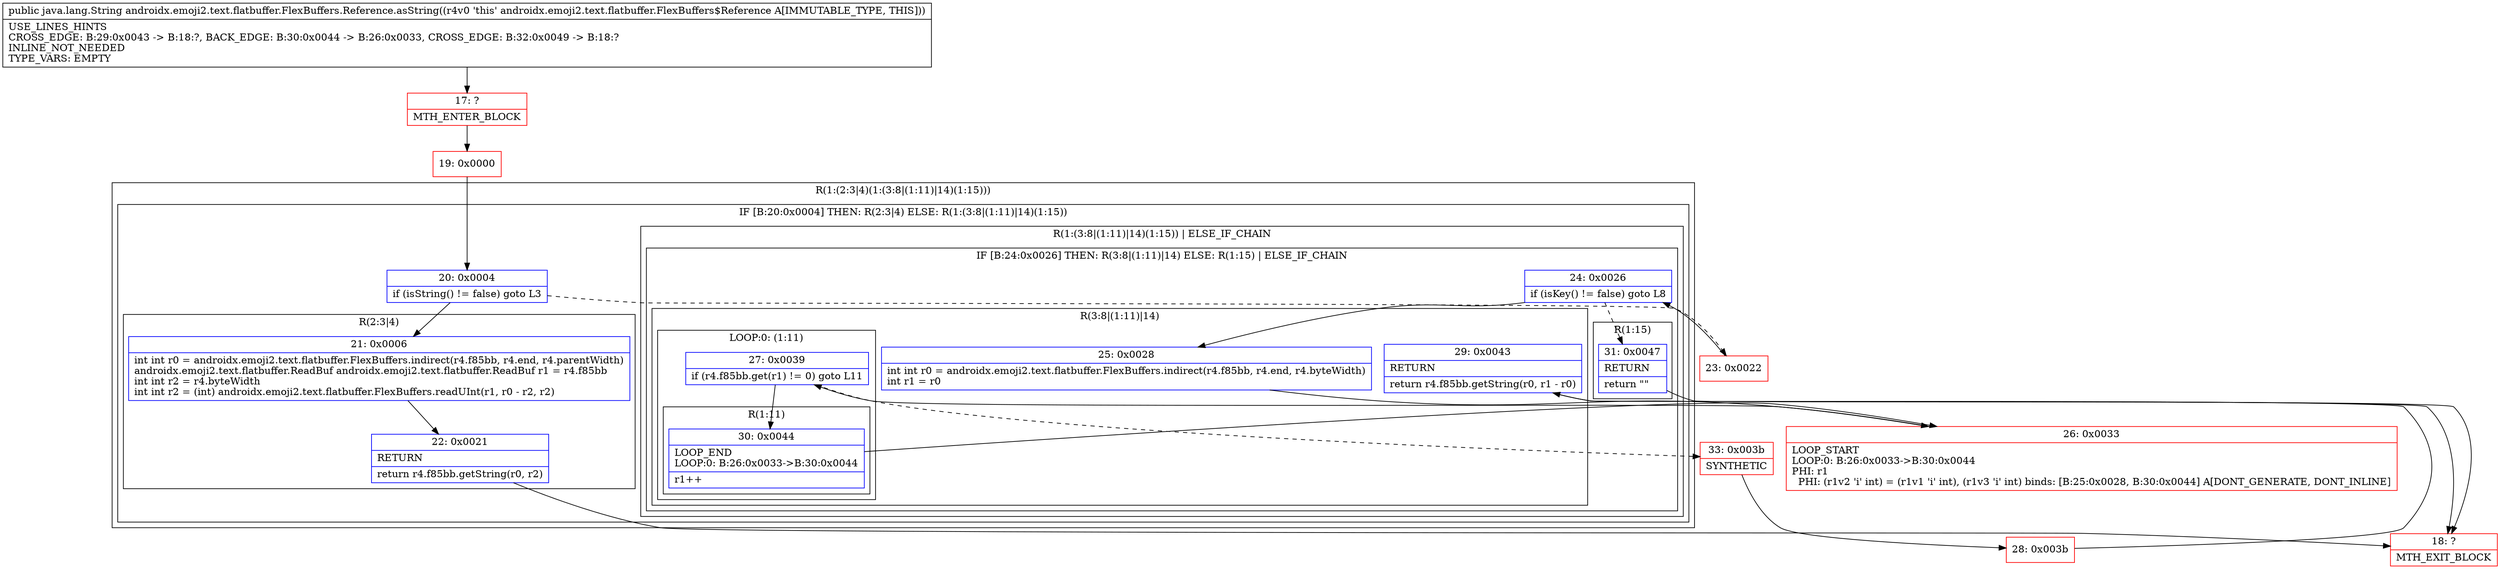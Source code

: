 digraph "CFG forandroidx.emoji2.text.flatbuffer.FlexBuffers.Reference.asString()Ljava\/lang\/String;" {
subgraph cluster_Region_788261130 {
label = "R(1:(2:3|4)(1:(3:8|(1:11)|14)(1:15)))";
node [shape=record,color=blue];
subgraph cluster_IfRegion_100975872 {
label = "IF [B:20:0x0004] THEN: R(2:3|4) ELSE: R(1:(3:8|(1:11)|14)(1:15))";
node [shape=record,color=blue];
Node_20 [shape=record,label="{20\:\ 0x0004|if (isString() != false) goto L3\l}"];
subgraph cluster_Region_238109507 {
label = "R(2:3|4)";
node [shape=record,color=blue];
Node_21 [shape=record,label="{21\:\ 0x0006|int int r0 = androidx.emoji2.text.flatbuffer.FlexBuffers.indirect(r4.f85bb, r4.end, r4.parentWidth)\landroidx.emoji2.text.flatbuffer.ReadBuf androidx.emoji2.text.flatbuffer.ReadBuf r1 = r4.f85bb\lint int r2 = r4.byteWidth\lint int r2 = (int) androidx.emoji2.text.flatbuffer.FlexBuffers.readUInt(r1, r0 \- r2, r2)\l}"];
Node_22 [shape=record,label="{22\:\ 0x0021|RETURN\l|return r4.f85bb.getString(r0, r2)\l}"];
}
subgraph cluster_Region_484943476 {
label = "R(1:(3:8|(1:11)|14)(1:15)) | ELSE_IF_CHAIN\l";
node [shape=record,color=blue];
subgraph cluster_IfRegion_1458816177 {
label = "IF [B:24:0x0026] THEN: R(3:8|(1:11)|14) ELSE: R(1:15) | ELSE_IF_CHAIN\l";
node [shape=record,color=blue];
Node_24 [shape=record,label="{24\:\ 0x0026|if (isKey() != false) goto L8\l}"];
subgraph cluster_Region_378860269 {
label = "R(3:8|(1:11)|14)";
node [shape=record,color=blue];
Node_25 [shape=record,label="{25\:\ 0x0028|int int r0 = androidx.emoji2.text.flatbuffer.FlexBuffers.indirect(r4.f85bb, r4.end, r4.byteWidth)\lint r1 = r0\l}"];
subgraph cluster_LoopRegion_251669433 {
label = "LOOP:0: (1:11)";
node [shape=record,color=blue];
Node_27 [shape=record,label="{27\:\ 0x0039|if (r4.f85bb.get(r1) != 0) goto L11\l}"];
subgraph cluster_Region_1930593019 {
label = "R(1:11)";
node [shape=record,color=blue];
Node_30 [shape=record,label="{30\:\ 0x0044|LOOP_END\lLOOP:0: B:26:0x0033\-\>B:30:0x0044\l|r1++\l}"];
}
}
Node_29 [shape=record,label="{29\:\ 0x0043|RETURN\l|return r4.f85bb.getString(r0, r1 \- r0)\l}"];
}
subgraph cluster_Region_657573084 {
label = "R(1:15)";
node [shape=record,color=blue];
Node_31 [shape=record,label="{31\:\ 0x0047|RETURN\l|return \"\"\l}"];
}
}
}
}
}
Node_17 [shape=record,color=red,label="{17\:\ ?|MTH_ENTER_BLOCK\l}"];
Node_19 [shape=record,color=red,label="{19\:\ 0x0000}"];
Node_18 [shape=record,color=red,label="{18\:\ ?|MTH_EXIT_BLOCK\l}"];
Node_23 [shape=record,color=red,label="{23\:\ 0x0022}"];
Node_26 [shape=record,color=red,label="{26\:\ 0x0033|LOOP_START\lLOOP:0: B:26:0x0033\-\>B:30:0x0044\lPHI: r1 \l  PHI: (r1v2 'i' int) = (r1v1 'i' int), (r1v3 'i' int) binds: [B:25:0x0028, B:30:0x0044] A[DONT_GENERATE, DONT_INLINE]\l}"];
Node_33 [shape=record,color=red,label="{33\:\ 0x003b|SYNTHETIC\l}"];
Node_28 [shape=record,color=red,label="{28\:\ 0x003b}"];
MethodNode[shape=record,label="{public java.lang.String androidx.emoji2.text.flatbuffer.FlexBuffers.Reference.asString((r4v0 'this' androidx.emoji2.text.flatbuffer.FlexBuffers$Reference A[IMMUTABLE_TYPE, THIS]))  | USE_LINES_HINTS\lCROSS_EDGE: B:29:0x0043 \-\> B:18:?, BACK_EDGE: B:30:0x0044 \-\> B:26:0x0033, CROSS_EDGE: B:32:0x0049 \-\> B:18:?\lINLINE_NOT_NEEDED\lTYPE_VARS: EMPTY\l}"];
MethodNode -> Node_17;Node_20 -> Node_21;
Node_20 -> Node_23[style=dashed];
Node_21 -> Node_22;
Node_22 -> Node_18;
Node_24 -> Node_25;
Node_24 -> Node_31[style=dashed];
Node_25 -> Node_26;
Node_27 -> Node_30;
Node_27 -> Node_33[style=dashed];
Node_30 -> Node_26;
Node_29 -> Node_18;
Node_31 -> Node_18;
Node_17 -> Node_19;
Node_19 -> Node_20;
Node_23 -> Node_24;
Node_26 -> Node_27;
Node_33 -> Node_28;
Node_28 -> Node_29;
}

